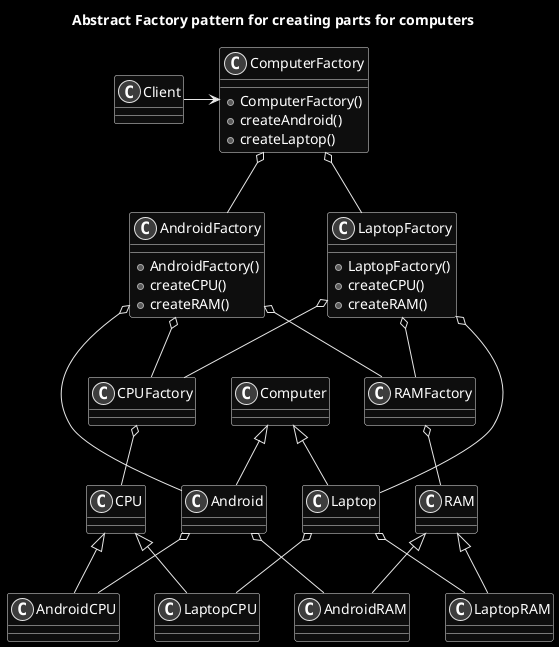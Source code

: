 @startuml ComputerAbstractFactory

skinparam Monochrome reverse

title Abstract Factory pattern for creating parts for computers

class ComputerFactory
{
  + ComputerFactory()
  + createAndroid()
  + createLaptop()
}

class Computer
{
}

' Android
class Android
{
}

class AndroidFactory
{
  + AndroidFactory()
  + createCPU()
  + createRAM()
}

' Laptop
class Laptop
{
}

class LaptopFactory
{
  + LaptopFactory()
  + createCPU()
  + createRAM()
}

' CPU
class CPU
{
}

class AndroidCPU
{
}

class LaptopCPU
{
}

class CPUFactory
{
}

' RAM
class RAM
{
}

class AndroidRAM
{
}

class LaptopRAM
{
}

class RAMFactory
{
}

Client -> ComputerFactory
ComputerFactory o-- AndroidFactory
ComputerFactory o-- LaptopFactory

Computer <|-- Android
Computer <|-- Laptop

AndroidFactory o-- Android
Android o-- AndroidCPU
Android o-- AndroidRAM

LaptopFactory o-- Laptop
Laptop o-- LaptopCPU
Laptop o-- LaptopRAM

AndroidFactory o-- CPUFactory
LaptopFactory o-- CPUFactory
CPUFactory o-- CPU
CPU <|-- AndroidCPU
CPU <|-- LaptopCPU

AndroidFactory o-- RAMFactory
LaptopFactory o-- RAMFactory
RAMFactory o-- RAM
RAM <|-- AndroidRAM
RAM <|-- LaptopRAM

@enduml

